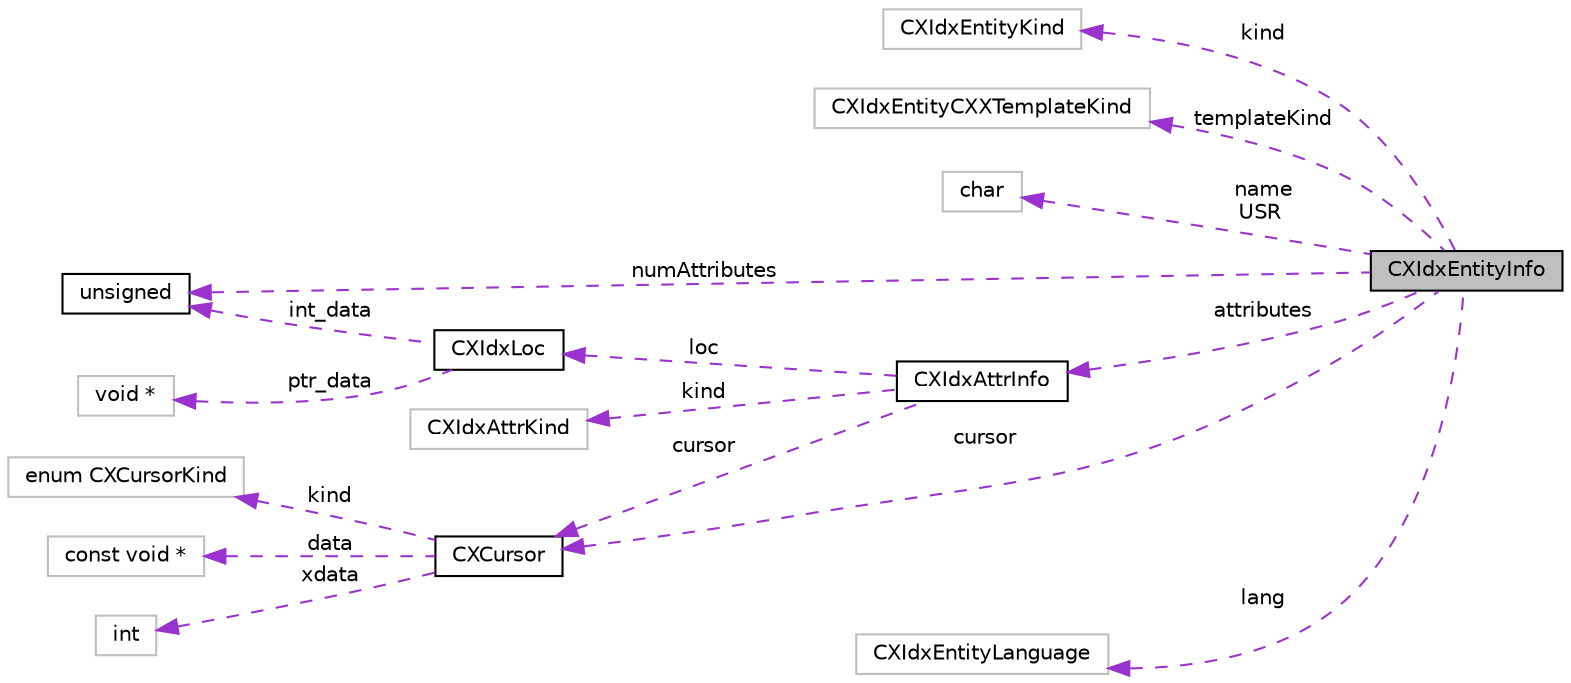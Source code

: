 digraph "CXIdxEntityInfo"
{
 // LATEX_PDF_SIZE
  bgcolor="transparent";
  edge [fontname="Helvetica",fontsize="10",labelfontname="Helvetica",labelfontsize="10"];
  node [fontname="Helvetica",fontsize="10",shape=record];
  rankdir="LR";
  Node1 [label="CXIdxEntityInfo",height=0.2,width=0.4,color="black", fillcolor="grey75", style="filled", fontcolor="black",tooltip=" "];
  Node2 -> Node1 [dir="back",color="darkorchid3",fontsize="10",style="dashed",label=" kind" ,fontname="Helvetica"];
  Node2 [label="CXIdxEntityKind",height=0.2,width=0.4,color="grey75",tooltip=" "];
  Node3 -> Node1 [dir="back",color="darkorchid3",fontsize="10",style="dashed",label=" templateKind" ,fontname="Helvetica"];
  Node3 [label="CXIdxEntityCXXTemplateKind",height=0.2,width=0.4,color="grey75",tooltip=" "];
  Node4 -> Node1 [dir="back",color="darkorchid3",fontsize="10",style="dashed",label=" name\nUSR" ,fontname="Helvetica"];
  Node4 [label="char",height=0.2,width=0.4,color="grey75",tooltip=" "];
  Node5 -> Node1 [dir="back",color="darkorchid3",fontsize="10",style="dashed",label=" attributes" ,fontname="Helvetica"];
  Node5 [label="CXIdxAttrInfo",height=0.2,width=0.4,color="black",URL="$structCXIdxAttrInfo.html",tooltip=" "];
  Node6 -> Node5 [dir="back",color="darkorchid3",fontsize="10",style="dashed",label=" cursor" ,fontname="Helvetica"];
  Node6 [label="CXCursor",height=0.2,width=0.4,color="black",URL="$structCXCursor.html",tooltip="A cursor representing some element in the abstract syntax tree for a translation unit."];
  Node7 -> Node6 [dir="back",color="darkorchid3",fontsize="10",style="dashed",label=" data" ,fontname="Helvetica"];
  Node7 [label="const void *",height=0.2,width=0.4,color="grey75",tooltip=" "];
  Node8 -> Node6 [dir="back",color="darkorchid3",fontsize="10",style="dashed",label=" xdata" ,fontname="Helvetica"];
  Node8 [label="int",height=0.2,width=0.4,color="grey75",tooltip=" "];
  Node9 -> Node6 [dir="back",color="darkorchid3",fontsize="10",style="dashed",label=" kind" ,fontname="Helvetica"];
  Node9 [label="enum CXCursorKind",height=0.2,width=0.4,color="grey75",tooltip=" "];
  Node10 -> Node5 [dir="back",color="darkorchid3",fontsize="10",style="dashed",label=" loc" ,fontname="Helvetica"];
  Node10 [label="CXIdxLoc",height=0.2,width=0.4,color="black",URL="$structCXIdxLoc.html",tooltip="Source location passed to index callbacks."];
  Node11 -> Node10 [dir="back",color="darkorchid3",fontsize="10",style="dashed",label=" int_data" ,fontname="Helvetica"];
  Node11 [label="unsigned",height=0.2,width=0.4,color="black",URL="$classunsigned.html",tooltip=" "];
  Node12 -> Node10 [dir="back",color="darkorchid3",fontsize="10",style="dashed",label=" ptr_data" ,fontname="Helvetica"];
  Node12 [label="void *",height=0.2,width=0.4,color="grey75",tooltip=" "];
  Node13 -> Node5 [dir="back",color="darkorchid3",fontsize="10",style="dashed",label=" kind" ,fontname="Helvetica"];
  Node13 [label="CXIdxAttrKind",height=0.2,width=0.4,color="grey75",tooltip=" "];
  Node6 -> Node1 [dir="back",color="darkorchid3",fontsize="10",style="dashed",label=" cursor" ,fontname="Helvetica"];
  Node14 -> Node1 [dir="back",color="darkorchid3",fontsize="10",style="dashed",label=" lang" ,fontname="Helvetica"];
  Node14 [label="CXIdxEntityLanguage",height=0.2,width=0.4,color="grey75",tooltip=" "];
  Node11 -> Node1 [dir="back",color="darkorchid3",fontsize="10",style="dashed",label=" numAttributes" ,fontname="Helvetica"];
}
